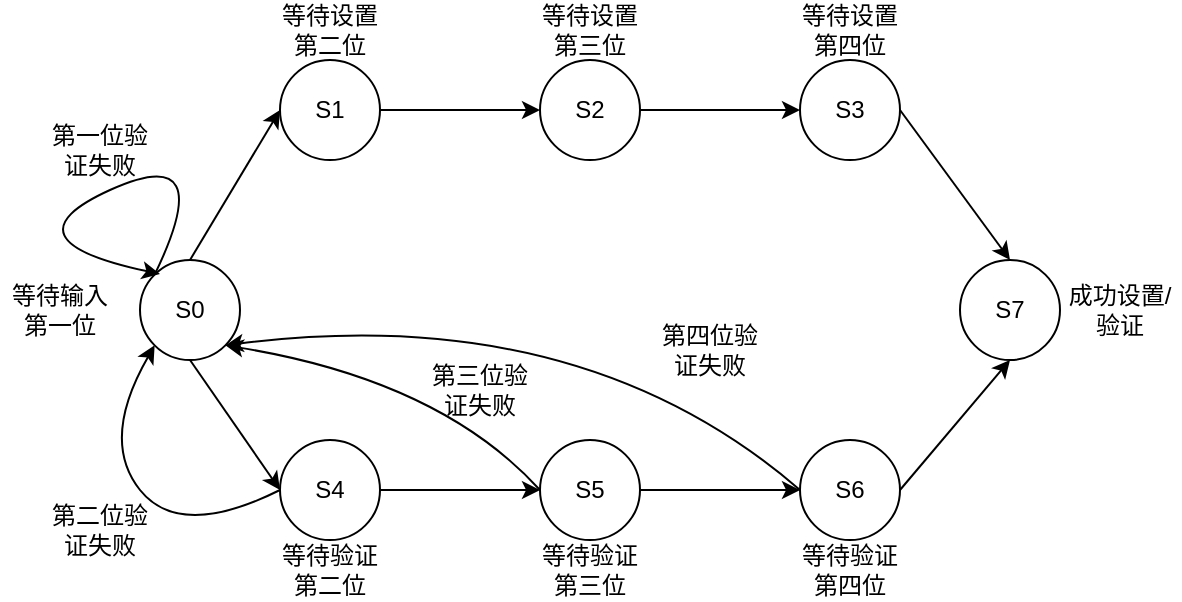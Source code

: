 <mxfile version="18.1.3" type="github">
  <diagram id="kMGO6WPoYXXGm9ZPo5Ty" name="Page-1">
    <mxGraphModel dx="710" dy="476" grid="1" gridSize="10" guides="1" tooltips="1" connect="1" arrows="1" fold="1" page="1" pageScale="1" pageWidth="1169" pageHeight="1654" math="0" shadow="0">
      <root>
        <mxCell id="0" />
        <mxCell id="1" parent="0" />
        <mxCell id="a9hxf8H1GxBE0yqZZdkx-2" value="S2" style="ellipse;whiteSpace=wrap;html=1;aspect=fixed;" vertex="1" parent="1">
          <mxGeometry x="280" y="90" width="50" height="50" as="geometry" />
        </mxCell>
        <mxCell id="a9hxf8H1GxBE0yqZZdkx-4" value="S1" style="ellipse;whiteSpace=wrap;html=1;aspect=fixed;" vertex="1" parent="1">
          <mxGeometry x="150" y="90" width="50" height="50" as="geometry" />
        </mxCell>
        <mxCell id="a9hxf8H1GxBE0yqZZdkx-5" value="S0" style="ellipse;whiteSpace=wrap;html=1;aspect=fixed;" vertex="1" parent="1">
          <mxGeometry x="80" y="190" width="50" height="50" as="geometry" />
        </mxCell>
        <mxCell id="a9hxf8H1GxBE0yqZZdkx-6" value="S3" style="ellipse;whiteSpace=wrap;html=1;aspect=fixed;" vertex="1" parent="1">
          <mxGeometry x="410" y="90" width="50" height="50" as="geometry" />
        </mxCell>
        <mxCell id="a9hxf8H1GxBE0yqZZdkx-7" value="S4" style="ellipse;whiteSpace=wrap;html=1;aspect=fixed;" vertex="1" parent="1">
          <mxGeometry x="150" y="280" width="50" height="50" as="geometry" />
        </mxCell>
        <mxCell id="a9hxf8H1GxBE0yqZZdkx-8" value="S5" style="ellipse;whiteSpace=wrap;html=1;aspect=fixed;" vertex="1" parent="1">
          <mxGeometry x="280" y="280" width="50" height="50" as="geometry" />
        </mxCell>
        <mxCell id="a9hxf8H1GxBE0yqZZdkx-9" value="S6" style="ellipse;whiteSpace=wrap;html=1;aspect=fixed;" vertex="1" parent="1">
          <mxGeometry x="410" y="280" width="50" height="50" as="geometry" />
        </mxCell>
        <mxCell id="a9hxf8H1GxBE0yqZZdkx-11" value="S7" style="ellipse;whiteSpace=wrap;html=1;aspect=fixed;" vertex="1" parent="1">
          <mxGeometry x="490" y="190" width="50" height="50" as="geometry" />
        </mxCell>
        <mxCell id="a9hxf8H1GxBE0yqZZdkx-13" value="" style="endArrow=classic;html=1;rounded=0;exitX=0.5;exitY=0;exitDx=0;exitDy=0;entryX=0;entryY=0.5;entryDx=0;entryDy=0;" edge="1" parent="1" source="a9hxf8H1GxBE0yqZZdkx-5" target="a9hxf8H1GxBE0yqZZdkx-4">
          <mxGeometry width="50" height="50" relative="1" as="geometry">
            <mxPoint x="90" y="190" as="sourcePoint" />
            <mxPoint x="140" y="140" as="targetPoint" />
          </mxGeometry>
        </mxCell>
        <mxCell id="a9hxf8H1GxBE0yqZZdkx-14" value="" style="endArrow=classic;html=1;rounded=0;exitX=0.5;exitY=1;exitDx=0;exitDy=0;entryX=0;entryY=0.5;entryDx=0;entryDy=0;" edge="1" parent="1" source="a9hxf8H1GxBE0yqZZdkx-5" target="a9hxf8H1GxBE0yqZZdkx-7">
          <mxGeometry width="50" height="50" relative="1" as="geometry">
            <mxPoint x="80" y="290" as="sourcePoint" />
            <mxPoint x="130" y="240" as="targetPoint" />
          </mxGeometry>
        </mxCell>
        <mxCell id="a9hxf8H1GxBE0yqZZdkx-15" value="" style="endArrow=classic;html=1;rounded=0;exitX=1;exitY=0.5;exitDx=0;exitDy=0;" edge="1" parent="1" source="a9hxf8H1GxBE0yqZZdkx-4" target="a9hxf8H1GxBE0yqZZdkx-2">
          <mxGeometry width="50" height="50" relative="1" as="geometry">
            <mxPoint x="220" y="200" as="sourcePoint" />
            <mxPoint x="270" y="150" as="targetPoint" />
          </mxGeometry>
        </mxCell>
        <mxCell id="a9hxf8H1GxBE0yqZZdkx-16" value="" style="endArrow=classic;html=1;rounded=0;exitX=1;exitY=0.5;exitDx=0;exitDy=0;entryX=0;entryY=0.5;entryDx=0;entryDy=0;" edge="1" parent="1" source="a9hxf8H1GxBE0yqZZdkx-7" target="a9hxf8H1GxBE0yqZZdkx-8">
          <mxGeometry width="50" height="50" relative="1" as="geometry">
            <mxPoint x="190" y="300" as="sourcePoint" />
            <mxPoint x="240" y="250" as="targetPoint" />
          </mxGeometry>
        </mxCell>
        <mxCell id="a9hxf8H1GxBE0yqZZdkx-17" value="" style="endArrow=classic;html=1;rounded=0;entryX=0;entryY=0.5;entryDx=0;entryDy=0;" edge="1" parent="1" target="a9hxf8H1GxBE0yqZZdkx-6">
          <mxGeometry width="50" height="50" relative="1" as="geometry">
            <mxPoint x="330" y="115" as="sourcePoint" />
            <mxPoint x="380" y="70" as="targetPoint" />
          </mxGeometry>
        </mxCell>
        <mxCell id="a9hxf8H1GxBE0yqZZdkx-18" value="" style="endArrow=classic;html=1;rounded=0;exitX=1;exitY=0.5;exitDx=0;exitDy=0;entryX=0;entryY=0.5;entryDx=0;entryDy=0;" edge="1" parent="1" source="a9hxf8H1GxBE0yqZZdkx-8" target="a9hxf8H1GxBE0yqZZdkx-9">
          <mxGeometry width="50" height="50" relative="1" as="geometry">
            <mxPoint x="330" y="450" as="sourcePoint" />
            <mxPoint x="380" y="400" as="targetPoint" />
          </mxGeometry>
        </mxCell>
        <mxCell id="a9hxf8H1GxBE0yqZZdkx-19" value="" style="endArrow=classic;html=1;rounded=0;exitX=1;exitY=0.5;exitDx=0;exitDy=0;entryX=0.5;entryY=1;entryDx=0;entryDy=0;" edge="1" parent="1" source="a9hxf8H1GxBE0yqZZdkx-9" target="a9hxf8H1GxBE0yqZZdkx-11">
          <mxGeometry width="50" height="50" relative="1" as="geometry">
            <mxPoint x="510" y="360" as="sourcePoint" />
            <mxPoint x="560" y="310" as="targetPoint" />
          </mxGeometry>
        </mxCell>
        <mxCell id="a9hxf8H1GxBE0yqZZdkx-20" value="" style="endArrow=classic;html=1;rounded=0;exitX=1;exitY=0.5;exitDx=0;exitDy=0;entryX=0.5;entryY=0;entryDx=0;entryDy=0;" edge="1" parent="1" source="a9hxf8H1GxBE0yqZZdkx-6" target="a9hxf8H1GxBE0yqZZdkx-11">
          <mxGeometry width="50" height="50" relative="1" as="geometry">
            <mxPoint x="490" y="130" as="sourcePoint" />
            <mxPoint x="540" y="80" as="targetPoint" />
          </mxGeometry>
        </mxCell>
        <mxCell id="a9hxf8H1GxBE0yqZZdkx-23" value="等待输入第一位" style="text;html=1;strokeColor=none;fillColor=none;align=center;verticalAlign=middle;whiteSpace=wrap;rounded=0;" vertex="1" parent="1">
          <mxGeometry x="10" y="200" width="60" height="30" as="geometry" />
        </mxCell>
        <mxCell id="a9hxf8H1GxBE0yqZZdkx-24" value="等待设置第二位" style="text;html=1;strokeColor=none;fillColor=none;align=center;verticalAlign=middle;whiteSpace=wrap;rounded=0;" vertex="1" parent="1">
          <mxGeometry x="145" y="60" width="60" height="30" as="geometry" />
        </mxCell>
        <mxCell id="a9hxf8H1GxBE0yqZZdkx-25" value="等待设置第三位" style="text;html=1;strokeColor=none;fillColor=none;align=center;verticalAlign=middle;whiteSpace=wrap;rounded=0;" vertex="1" parent="1">
          <mxGeometry x="275" y="60" width="60" height="30" as="geometry" />
        </mxCell>
        <mxCell id="a9hxf8H1GxBE0yqZZdkx-26" value="等待设置第四位" style="text;html=1;strokeColor=none;fillColor=none;align=center;verticalAlign=middle;whiteSpace=wrap;rounded=0;" vertex="1" parent="1">
          <mxGeometry x="405" y="60" width="60" height="30" as="geometry" />
        </mxCell>
        <mxCell id="a9hxf8H1GxBE0yqZZdkx-27" value="等待验证第二位" style="text;html=1;strokeColor=none;fillColor=none;align=center;verticalAlign=middle;whiteSpace=wrap;rounded=0;" vertex="1" parent="1">
          <mxGeometry x="145" y="330" width="60" height="30" as="geometry" />
        </mxCell>
        <mxCell id="a9hxf8H1GxBE0yqZZdkx-28" value="等待验证第三位" style="text;html=1;strokeColor=none;fillColor=none;align=center;verticalAlign=middle;whiteSpace=wrap;rounded=0;" vertex="1" parent="1">
          <mxGeometry x="275" y="330" width="60" height="30" as="geometry" />
        </mxCell>
        <mxCell id="a9hxf8H1GxBE0yqZZdkx-29" value="等待验证第四位" style="text;html=1;strokeColor=none;fillColor=none;align=center;verticalAlign=middle;whiteSpace=wrap;rounded=0;" vertex="1" parent="1">
          <mxGeometry x="405" y="330" width="60" height="30" as="geometry" />
        </mxCell>
        <mxCell id="a9hxf8H1GxBE0yqZZdkx-30" value="成功设置/验证" style="text;html=1;strokeColor=none;fillColor=none;align=center;verticalAlign=middle;whiteSpace=wrap;rounded=0;" vertex="1" parent="1">
          <mxGeometry x="540" y="200" width="60" height="30" as="geometry" />
        </mxCell>
        <mxCell id="a9hxf8H1GxBE0yqZZdkx-31" value="" style="curved=1;endArrow=classic;html=1;rounded=0;exitX=0;exitY=0.5;exitDx=0;exitDy=0;entryX=0;entryY=1;entryDx=0;entryDy=0;" edge="1" parent="1" source="a9hxf8H1GxBE0yqZZdkx-7" target="a9hxf8H1GxBE0yqZZdkx-5">
          <mxGeometry width="50" height="50" relative="1" as="geometry">
            <mxPoint x="80" y="370" as="sourcePoint" />
            <mxPoint x="130" y="320" as="targetPoint" />
            <Array as="points">
              <mxPoint x="100" y="330" />
              <mxPoint x="60" y="280" />
            </Array>
          </mxGeometry>
        </mxCell>
        <mxCell id="a9hxf8H1GxBE0yqZZdkx-32" value="第二位验证失败" style="text;html=1;strokeColor=none;fillColor=none;align=center;verticalAlign=middle;whiteSpace=wrap;rounded=0;" vertex="1" parent="1">
          <mxGeometry x="30" y="310" width="60" height="30" as="geometry" />
        </mxCell>
        <mxCell id="a9hxf8H1GxBE0yqZZdkx-33" value="" style="curved=1;endArrow=classic;html=1;rounded=0;exitX=0;exitY=0.5;exitDx=0;exitDy=0;entryX=1;entryY=1;entryDx=0;entryDy=0;" edge="1" parent="1" source="a9hxf8H1GxBE0yqZZdkx-8" target="a9hxf8H1GxBE0yqZZdkx-5">
          <mxGeometry width="50" height="50" relative="1" as="geometry">
            <mxPoint x="210" y="460" as="sourcePoint" />
            <mxPoint x="130" y="220" as="targetPoint" />
            <Array as="points">
              <mxPoint x="230" y="250" />
            </Array>
          </mxGeometry>
        </mxCell>
        <mxCell id="a9hxf8H1GxBE0yqZZdkx-34" value="第三位验证失败" style="text;html=1;strokeColor=none;fillColor=none;align=center;verticalAlign=middle;whiteSpace=wrap;rounded=0;" vertex="1" parent="1">
          <mxGeometry x="220" y="240" width="60" height="30" as="geometry" />
        </mxCell>
        <mxCell id="a9hxf8H1GxBE0yqZZdkx-35" value="" style="curved=1;endArrow=classic;html=1;rounded=0;exitX=0;exitY=0.5;exitDx=0;exitDy=0;entryX=1;entryY=1;entryDx=0;entryDy=0;" edge="1" parent="1" source="a9hxf8H1GxBE0yqZZdkx-9" target="a9hxf8H1GxBE0yqZZdkx-5">
          <mxGeometry width="50" height="50" relative="1" as="geometry">
            <mxPoint x="330" y="230" as="sourcePoint" />
            <mxPoint x="380" y="180" as="targetPoint" />
            <Array as="points">
              <mxPoint x="300" y="210" />
            </Array>
          </mxGeometry>
        </mxCell>
        <mxCell id="a9hxf8H1GxBE0yqZZdkx-39" value="第四位验证失败" style="text;html=1;strokeColor=none;fillColor=none;align=center;verticalAlign=middle;whiteSpace=wrap;rounded=0;" vertex="1" parent="1">
          <mxGeometry x="335" y="220" width="60" height="30" as="geometry" />
        </mxCell>
        <mxCell id="a9hxf8H1GxBE0yqZZdkx-42" value="" style="curved=1;endArrow=classic;html=1;rounded=0;exitX=0;exitY=0;exitDx=0;exitDy=0;" edge="1" parent="1" source="a9hxf8H1GxBE0yqZZdkx-5">
          <mxGeometry width="50" height="50" relative="1" as="geometry">
            <mxPoint x="50" y="190" as="sourcePoint" />
            <mxPoint x="90" y="197" as="targetPoint" />
            <Array as="points">
              <mxPoint x="120" y="130" />
              <mxPoint x="10" y="180" />
            </Array>
          </mxGeometry>
        </mxCell>
        <mxCell id="a9hxf8H1GxBE0yqZZdkx-43" value="第一位验证失败" style="text;html=1;strokeColor=none;fillColor=none;align=center;verticalAlign=middle;whiteSpace=wrap;rounded=0;" vertex="1" parent="1">
          <mxGeometry x="30" y="120" width="60" height="30" as="geometry" />
        </mxCell>
      </root>
    </mxGraphModel>
  </diagram>
</mxfile>
